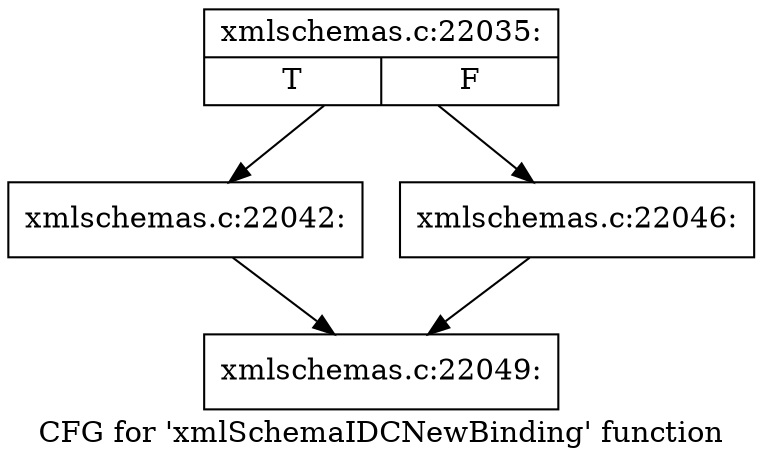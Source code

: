 digraph "CFG for 'xmlSchemaIDCNewBinding' function" {
	label="CFG for 'xmlSchemaIDCNewBinding' function";

	Node0x5634ab0 [shape=record,label="{xmlschemas.c:22035:|{<s0>T|<s1>F}}"];
	Node0x5634ab0 -> Node0x56476a0;
	Node0x5634ab0 -> Node0x56476f0;
	Node0x56476a0 [shape=record,label="{xmlschemas.c:22042:}"];
	Node0x56476a0 -> Node0x5646c80;
	Node0x56476f0 [shape=record,label="{xmlschemas.c:22046:}"];
	Node0x56476f0 -> Node0x5646c80;
	Node0x5646c80 [shape=record,label="{xmlschemas.c:22049:}"];
}
